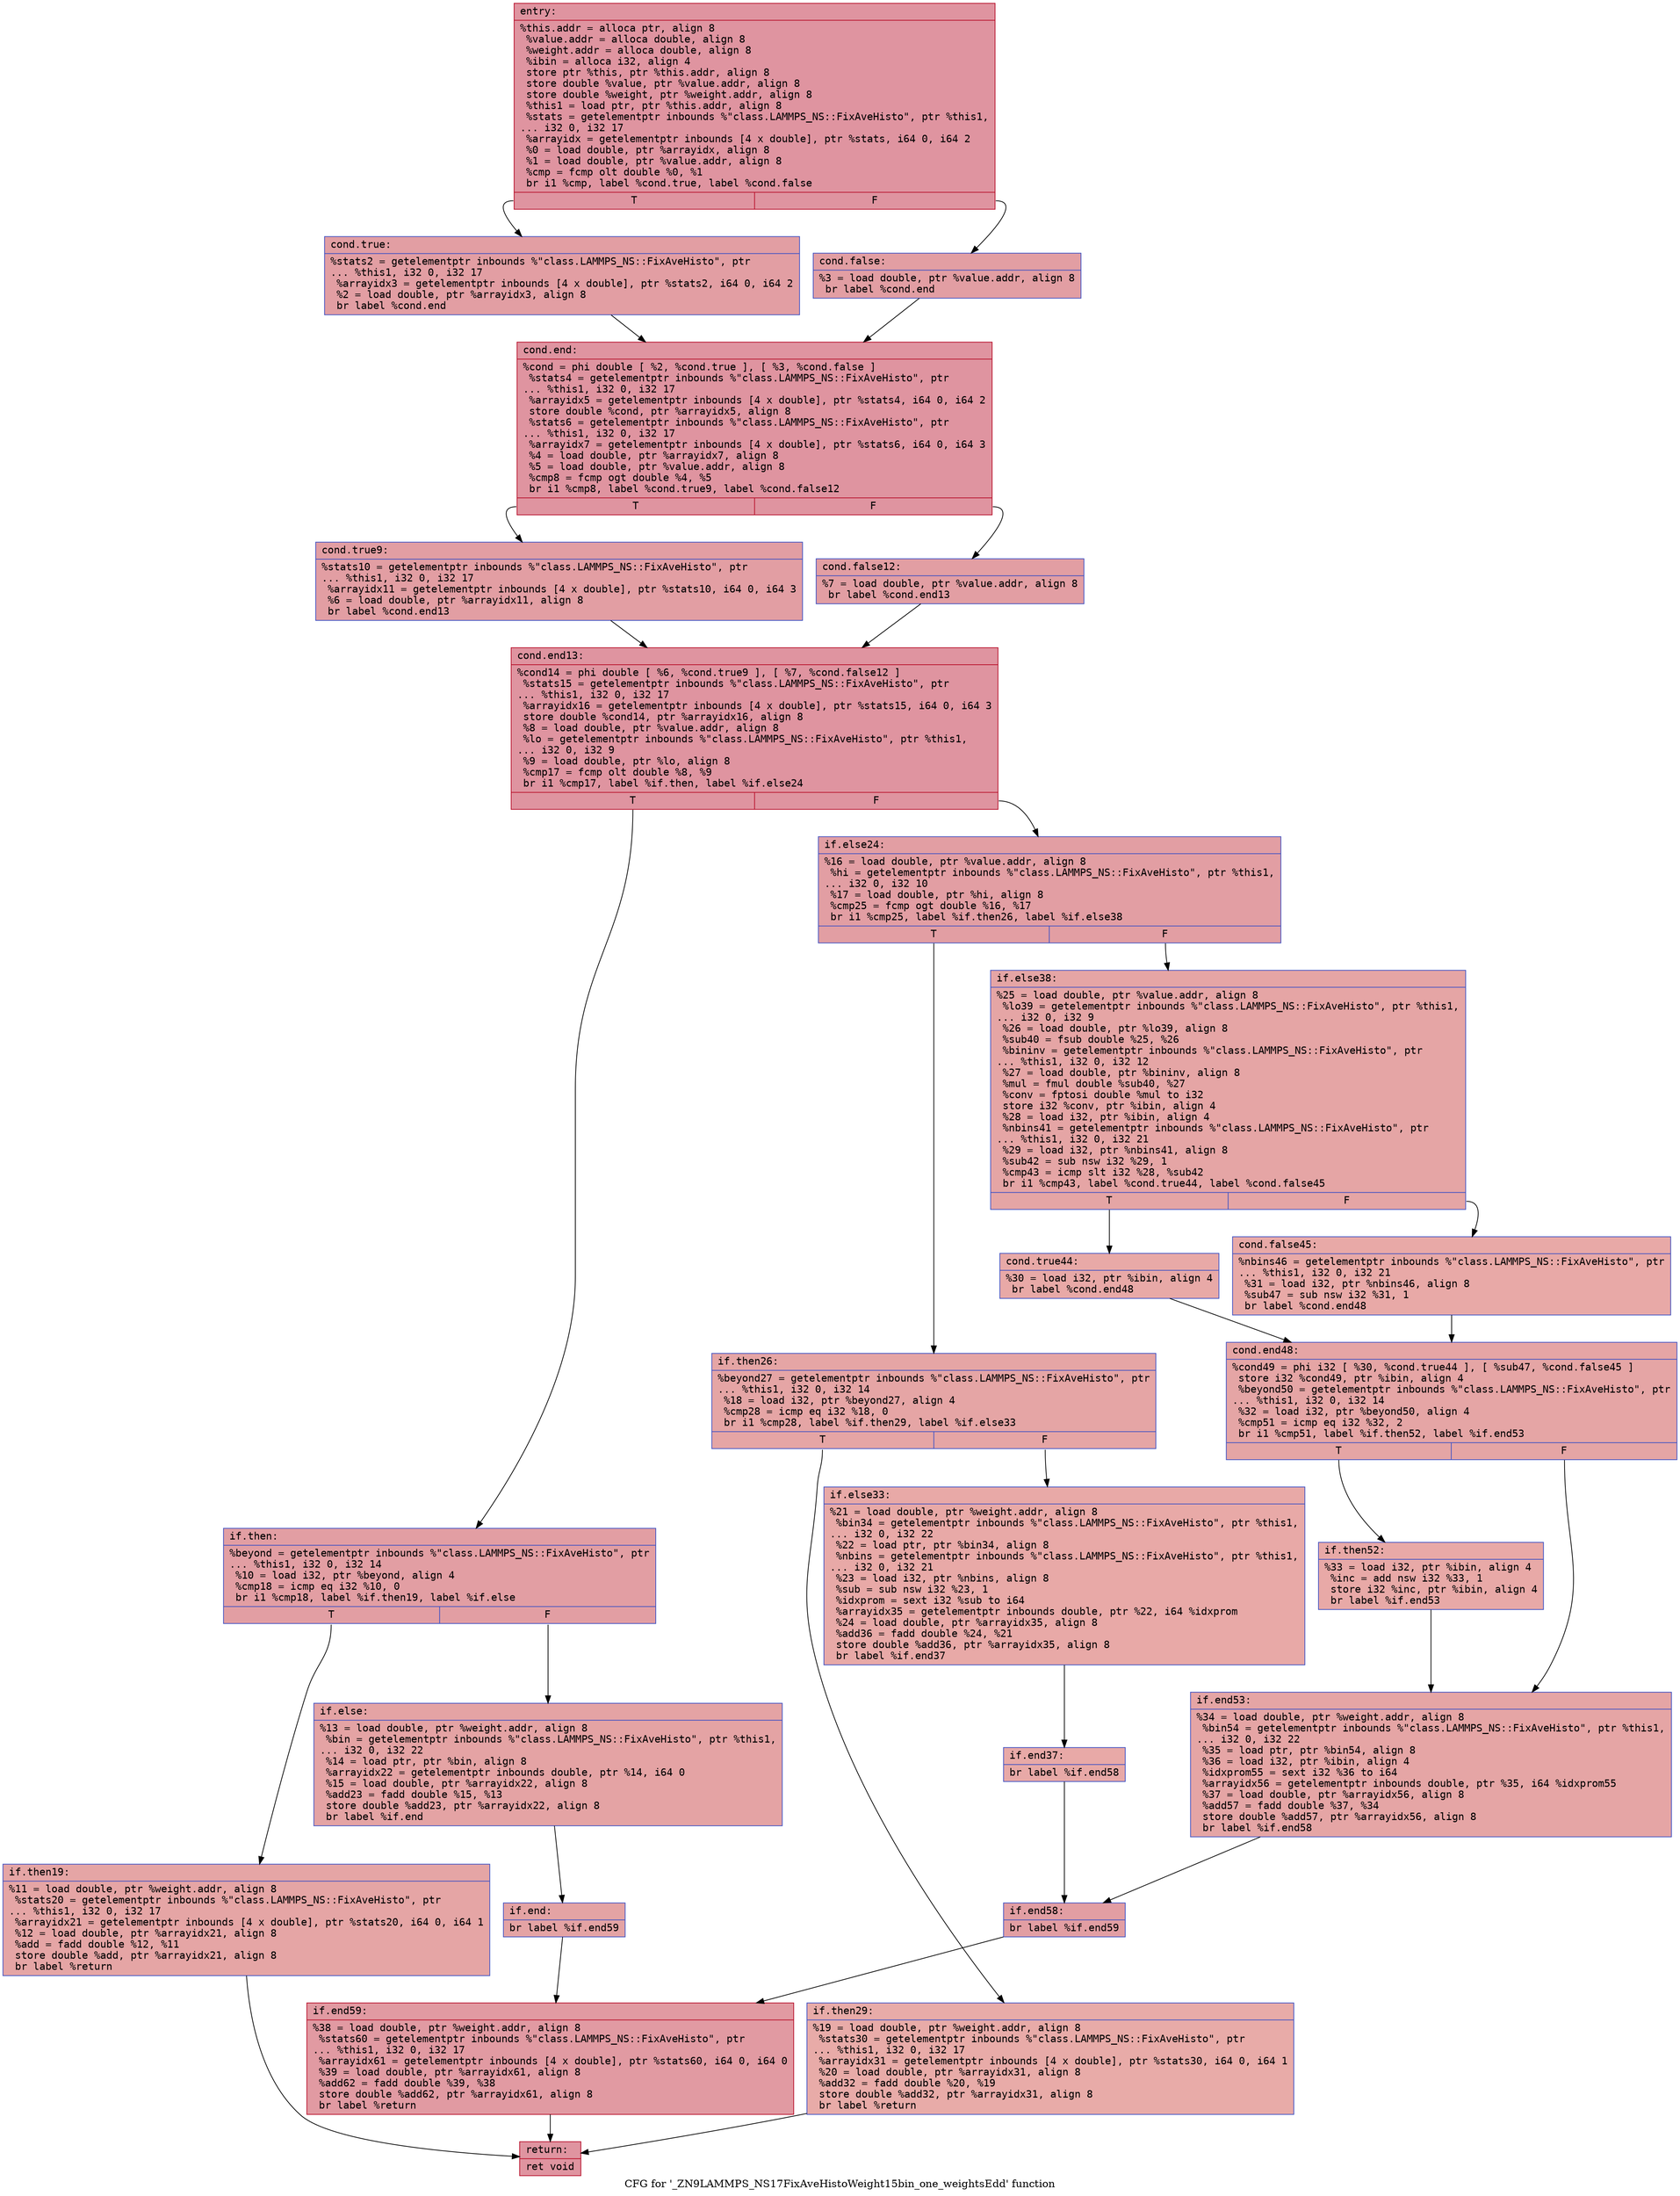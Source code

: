 digraph "CFG for '_ZN9LAMMPS_NS17FixAveHistoWeight15bin_one_weightsEdd' function" {
	label="CFG for '_ZN9LAMMPS_NS17FixAveHistoWeight15bin_one_weightsEdd' function";

	Node0x557d5be31d60 [shape=record,color="#b70d28ff", style=filled, fillcolor="#b70d2870" fontname="Courier",label="{entry:\l|  %this.addr = alloca ptr, align 8\l  %value.addr = alloca double, align 8\l  %weight.addr = alloca double, align 8\l  %ibin = alloca i32, align 4\l  store ptr %this, ptr %this.addr, align 8\l  store double %value, ptr %value.addr, align 8\l  store double %weight, ptr %weight.addr, align 8\l  %this1 = load ptr, ptr %this.addr, align 8\l  %stats = getelementptr inbounds %\"class.LAMMPS_NS::FixAveHisto\", ptr %this1,\l... i32 0, i32 17\l  %arrayidx = getelementptr inbounds [4 x double], ptr %stats, i64 0, i64 2\l  %0 = load double, ptr %arrayidx, align 8\l  %1 = load double, ptr %value.addr, align 8\l  %cmp = fcmp olt double %0, %1\l  br i1 %cmp, label %cond.true, label %cond.false\l|{<s0>T|<s1>F}}"];
	Node0x557d5be31d60:s0 -> Node0x557d5be325b0[tooltip="entry -> cond.true\nProbability 50.00%" ];
	Node0x557d5be31d60:s1 -> Node0x557d5be327d0[tooltip="entry -> cond.false\nProbability 50.00%" ];
	Node0x557d5be325b0 [shape=record,color="#3d50c3ff", style=filled, fillcolor="#be242e70" fontname="Courier",label="{cond.true:\l|  %stats2 = getelementptr inbounds %\"class.LAMMPS_NS::FixAveHisto\", ptr\l... %this1, i32 0, i32 17\l  %arrayidx3 = getelementptr inbounds [4 x double], ptr %stats2, i64 0, i64 2\l  %2 = load double, ptr %arrayidx3, align 8\l  br label %cond.end\l}"];
	Node0x557d5be325b0 -> Node0x557d5be32b50[tooltip="cond.true -> cond.end\nProbability 100.00%" ];
	Node0x557d5be327d0 [shape=record,color="#3d50c3ff", style=filled, fillcolor="#be242e70" fontname="Courier",label="{cond.false:\l|  %3 = load double, ptr %value.addr, align 8\l  br label %cond.end\l}"];
	Node0x557d5be327d0 -> Node0x557d5be32b50[tooltip="cond.false -> cond.end\nProbability 100.00%" ];
	Node0x557d5be32b50 [shape=record,color="#b70d28ff", style=filled, fillcolor="#b70d2870" fontname="Courier",label="{cond.end:\l|  %cond = phi double [ %2, %cond.true ], [ %3, %cond.false ]\l  %stats4 = getelementptr inbounds %\"class.LAMMPS_NS::FixAveHisto\", ptr\l... %this1, i32 0, i32 17\l  %arrayidx5 = getelementptr inbounds [4 x double], ptr %stats4, i64 0, i64 2\l  store double %cond, ptr %arrayidx5, align 8\l  %stats6 = getelementptr inbounds %\"class.LAMMPS_NS::FixAveHisto\", ptr\l... %this1, i32 0, i32 17\l  %arrayidx7 = getelementptr inbounds [4 x double], ptr %stats6, i64 0, i64 3\l  %4 = load double, ptr %arrayidx7, align 8\l  %5 = load double, ptr %value.addr, align 8\l  %cmp8 = fcmp ogt double %4, %5\l  br i1 %cmp8, label %cond.true9, label %cond.false12\l|{<s0>T|<s1>F}}"];
	Node0x557d5be32b50:s0 -> Node0x557d5be33340[tooltip="cond.end -> cond.true9\nProbability 50.00%" ];
	Node0x557d5be32b50:s1 -> Node0x557d5be333c0[tooltip="cond.end -> cond.false12\nProbability 50.00%" ];
	Node0x557d5be33340 [shape=record,color="#3d50c3ff", style=filled, fillcolor="#be242e70" fontname="Courier",label="{cond.true9:\l|  %stats10 = getelementptr inbounds %\"class.LAMMPS_NS::FixAveHisto\", ptr\l... %this1, i32 0, i32 17\l  %arrayidx11 = getelementptr inbounds [4 x double], ptr %stats10, i64 0, i64 3\l  %6 = load double, ptr %arrayidx11, align 8\l  br label %cond.end13\l}"];
	Node0x557d5be33340 -> Node0x557d5be338d0[tooltip="cond.true9 -> cond.end13\nProbability 100.00%" ];
	Node0x557d5be333c0 [shape=record,color="#3d50c3ff", style=filled, fillcolor="#be242e70" fontname="Courier",label="{cond.false12:\l|  %7 = load double, ptr %value.addr, align 8\l  br label %cond.end13\l}"];
	Node0x557d5be333c0 -> Node0x557d5be338d0[tooltip="cond.false12 -> cond.end13\nProbability 100.00%" ];
	Node0x557d5be338d0 [shape=record,color="#b70d28ff", style=filled, fillcolor="#b70d2870" fontname="Courier",label="{cond.end13:\l|  %cond14 = phi double [ %6, %cond.true9 ], [ %7, %cond.false12 ]\l  %stats15 = getelementptr inbounds %\"class.LAMMPS_NS::FixAveHisto\", ptr\l... %this1, i32 0, i32 17\l  %arrayidx16 = getelementptr inbounds [4 x double], ptr %stats15, i64 0, i64 3\l  store double %cond14, ptr %arrayidx16, align 8\l  %8 = load double, ptr %value.addr, align 8\l  %lo = getelementptr inbounds %\"class.LAMMPS_NS::FixAveHisto\", ptr %this1,\l... i32 0, i32 9\l  %9 = load double, ptr %lo, align 8\l  %cmp17 = fcmp olt double %8, %9\l  br i1 %cmp17, label %if.then, label %if.else24\l|{<s0>T|<s1>F}}"];
	Node0x557d5be338d0:s0 -> Node0x557d5be33fd0[tooltip="cond.end13 -> if.then\nProbability 50.00%" ];
	Node0x557d5be338d0:s1 -> Node0x557d5be34040[tooltip="cond.end13 -> if.else24\nProbability 50.00%" ];
	Node0x557d5be33fd0 [shape=record,color="#3d50c3ff", style=filled, fillcolor="#be242e70" fontname="Courier",label="{if.then:\l|  %beyond = getelementptr inbounds %\"class.LAMMPS_NS::FixAveHisto\", ptr\l... %this1, i32 0, i32 14\l  %10 = load i32, ptr %beyond, align 4\l  %cmp18 = icmp eq i32 %10, 0\l  br i1 %cmp18, label %if.then19, label %if.else\l|{<s0>T|<s1>F}}"];
	Node0x557d5be33fd0:s0 -> Node0x557d5be343b0[tooltip="if.then -> if.then19\nProbability 37.50%" ];
	Node0x557d5be33fd0:s1 -> Node0x557d5be34430[tooltip="if.then -> if.else\nProbability 62.50%" ];
	Node0x557d5be343b0 [shape=record,color="#3d50c3ff", style=filled, fillcolor="#c5333470" fontname="Courier",label="{if.then19:\l|  %11 = load double, ptr %weight.addr, align 8\l  %stats20 = getelementptr inbounds %\"class.LAMMPS_NS::FixAveHisto\", ptr\l... %this1, i32 0, i32 17\l  %arrayidx21 = getelementptr inbounds [4 x double], ptr %stats20, i64 0, i64 1\l  %12 = load double, ptr %arrayidx21, align 8\l  %add = fadd double %12, %11\l  store double %add, ptr %arrayidx21, align 8\l  br label %return\l}"];
	Node0x557d5be343b0 -> Node0x557d5be34970[tooltip="if.then19 -> return\nProbability 100.00%" ];
	Node0x557d5be34430 [shape=record,color="#3d50c3ff", style=filled, fillcolor="#c32e3170" fontname="Courier",label="{if.else:\l|  %13 = load double, ptr %weight.addr, align 8\l  %bin = getelementptr inbounds %\"class.LAMMPS_NS::FixAveHisto\", ptr %this1,\l... i32 0, i32 22\l  %14 = load ptr, ptr %bin, align 8\l  %arrayidx22 = getelementptr inbounds double, ptr %14, i64 0\l  %15 = load double, ptr %arrayidx22, align 8\l  %add23 = fadd double %15, %13\l  store double %add23, ptr %arrayidx22, align 8\l  br label %if.end\l}"];
	Node0x557d5be34430 -> Node0x557d5be34ed0[tooltip="if.else -> if.end\nProbability 100.00%" ];
	Node0x557d5be34ed0 [shape=record,color="#3d50c3ff", style=filled, fillcolor="#c32e3170" fontname="Courier",label="{if.end:\l|  br label %if.end59\l}"];
	Node0x557d5be34ed0 -> Node0x557d5be34fb0[tooltip="if.end -> if.end59\nProbability 100.00%" ];
	Node0x557d5be34040 [shape=record,color="#3d50c3ff", style=filled, fillcolor="#be242e70" fontname="Courier",label="{if.else24:\l|  %16 = load double, ptr %value.addr, align 8\l  %hi = getelementptr inbounds %\"class.LAMMPS_NS::FixAveHisto\", ptr %this1,\l... i32 0, i32 10\l  %17 = load double, ptr %hi, align 8\l  %cmp25 = fcmp ogt double %16, %17\l  br i1 %cmp25, label %if.then26, label %if.else38\l|{<s0>T|<s1>F}}"];
	Node0x557d5be34040:s0 -> Node0x557d5be35950[tooltip="if.else24 -> if.then26\nProbability 50.00%" ];
	Node0x557d5be34040:s1 -> Node0x557d5be359d0[tooltip="if.else24 -> if.else38\nProbability 50.00%" ];
	Node0x557d5be35950 [shape=record,color="#3d50c3ff", style=filled, fillcolor="#c5333470" fontname="Courier",label="{if.then26:\l|  %beyond27 = getelementptr inbounds %\"class.LAMMPS_NS::FixAveHisto\", ptr\l... %this1, i32 0, i32 14\l  %18 = load i32, ptr %beyond27, align 4\l  %cmp28 = icmp eq i32 %18, 0\l  br i1 %cmp28, label %if.then29, label %if.else33\l|{<s0>T|<s1>F}}"];
	Node0x557d5be35950:s0 -> Node0x557d5be35d20[tooltip="if.then26 -> if.then29\nProbability 37.50%" ];
	Node0x557d5be35950:s1 -> Node0x557d5be35da0[tooltip="if.then26 -> if.else33\nProbability 62.50%" ];
	Node0x557d5be35d20 [shape=record,color="#3d50c3ff", style=filled, fillcolor="#cc403a70" fontname="Courier",label="{if.then29:\l|  %19 = load double, ptr %weight.addr, align 8\l  %stats30 = getelementptr inbounds %\"class.LAMMPS_NS::FixAveHisto\", ptr\l... %this1, i32 0, i32 17\l  %arrayidx31 = getelementptr inbounds [4 x double], ptr %stats30, i64 0, i64 1\l  %20 = load double, ptr %arrayidx31, align 8\l  %add32 = fadd double %20, %19\l  store double %add32, ptr %arrayidx31, align 8\l  br label %return\l}"];
	Node0x557d5be35d20 -> Node0x557d5be34970[tooltip="if.then29 -> return\nProbability 100.00%" ];
	Node0x557d5be35da0 [shape=record,color="#3d50c3ff", style=filled, fillcolor="#ca3b3770" fontname="Courier",label="{if.else33:\l|  %21 = load double, ptr %weight.addr, align 8\l  %bin34 = getelementptr inbounds %\"class.LAMMPS_NS::FixAveHisto\", ptr %this1,\l... i32 0, i32 22\l  %22 = load ptr, ptr %bin34, align 8\l  %nbins = getelementptr inbounds %\"class.LAMMPS_NS::FixAveHisto\", ptr %this1,\l... i32 0, i32 21\l  %23 = load i32, ptr %nbins, align 8\l  %sub = sub nsw i32 %23, 1\l  %idxprom = sext i32 %sub to i64\l  %arrayidx35 = getelementptr inbounds double, ptr %22, i64 %idxprom\l  %24 = load double, ptr %arrayidx35, align 8\l  %add36 = fadd double %24, %21\l  store double %add36, ptr %arrayidx35, align 8\l  br label %if.end37\l}"];
	Node0x557d5be35da0 -> Node0x557d5be36a80[tooltip="if.else33 -> if.end37\nProbability 100.00%" ];
	Node0x557d5be36a80 [shape=record,color="#3d50c3ff", style=filled, fillcolor="#ca3b3770" fontname="Courier",label="{if.end37:\l|  br label %if.end58\l}"];
	Node0x557d5be36a80 -> Node0x557d5be36b70[tooltip="if.end37 -> if.end58\nProbability 100.00%" ];
	Node0x557d5be359d0 [shape=record,color="#3d50c3ff", style=filled, fillcolor="#c5333470" fontname="Courier",label="{if.else38:\l|  %25 = load double, ptr %value.addr, align 8\l  %lo39 = getelementptr inbounds %\"class.LAMMPS_NS::FixAveHisto\", ptr %this1,\l... i32 0, i32 9\l  %26 = load double, ptr %lo39, align 8\l  %sub40 = fsub double %25, %26\l  %bininv = getelementptr inbounds %\"class.LAMMPS_NS::FixAveHisto\", ptr\l... %this1, i32 0, i32 12\l  %27 = load double, ptr %bininv, align 8\l  %mul = fmul double %sub40, %27\l  %conv = fptosi double %mul to i32\l  store i32 %conv, ptr %ibin, align 4\l  %28 = load i32, ptr %ibin, align 4\l  %nbins41 = getelementptr inbounds %\"class.LAMMPS_NS::FixAveHisto\", ptr\l... %this1, i32 0, i32 21\l  %29 = load i32, ptr %nbins41, align 8\l  %sub42 = sub nsw i32 %29, 1\l  %cmp43 = icmp slt i32 %28, %sub42\l  br i1 %cmp43, label %cond.true44, label %cond.false45\l|{<s0>T|<s1>F}}"];
	Node0x557d5be359d0:s0 -> Node0x557d5be48260[tooltip="if.else38 -> cond.true44\nProbability 50.00%" ];
	Node0x557d5be359d0:s1 -> Node0x557d5be482e0[tooltip="if.else38 -> cond.false45\nProbability 50.00%" ];
	Node0x557d5be48260 [shape=record,color="#3d50c3ff", style=filled, fillcolor="#ca3b3770" fontname="Courier",label="{cond.true44:\l|  %30 = load i32, ptr %ibin, align 4\l  br label %cond.end48\l}"];
	Node0x557d5be48260 -> Node0x557d5be48490[tooltip="cond.true44 -> cond.end48\nProbability 100.00%" ];
	Node0x557d5be482e0 [shape=record,color="#3d50c3ff", style=filled, fillcolor="#ca3b3770" fontname="Courier",label="{cond.false45:\l|  %nbins46 = getelementptr inbounds %\"class.LAMMPS_NS::FixAveHisto\", ptr\l... %this1, i32 0, i32 21\l  %31 = load i32, ptr %nbins46, align 8\l  %sub47 = sub nsw i32 %31, 1\l  br label %cond.end48\l}"];
	Node0x557d5be482e0 -> Node0x557d5be48490[tooltip="cond.false45 -> cond.end48\nProbability 100.00%" ];
	Node0x557d5be48490 [shape=record,color="#3d50c3ff", style=filled, fillcolor="#c5333470" fontname="Courier",label="{cond.end48:\l|  %cond49 = phi i32 [ %30, %cond.true44 ], [ %sub47, %cond.false45 ]\l  store i32 %cond49, ptr %ibin, align 4\l  %beyond50 = getelementptr inbounds %\"class.LAMMPS_NS::FixAveHisto\", ptr\l... %this1, i32 0, i32 14\l  %32 = load i32, ptr %beyond50, align 4\l  %cmp51 = icmp eq i32 %32, 2\l  br i1 %cmp51, label %if.then52, label %if.end53\l|{<s0>T|<s1>F}}"];
	Node0x557d5be48490:s0 -> Node0x557d5be48ae0[tooltip="cond.end48 -> if.then52\nProbability 50.00%" ];
	Node0x557d5be48490:s1 -> Node0x557d5be48bc0[tooltip="cond.end48 -> if.end53\nProbability 50.00%" ];
	Node0x557d5be48ae0 [shape=record,color="#3d50c3ff", style=filled, fillcolor="#ca3b3770" fontname="Courier",label="{if.then52:\l|  %33 = load i32, ptr %ibin, align 4\l  %inc = add nsw i32 %33, 1\l  store i32 %inc, ptr %ibin, align 4\l  br label %if.end53\l}"];
	Node0x557d5be48ae0 -> Node0x557d5be48bc0[tooltip="if.then52 -> if.end53\nProbability 100.00%" ];
	Node0x557d5be48bc0 [shape=record,color="#3d50c3ff", style=filled, fillcolor="#c5333470" fontname="Courier",label="{if.end53:\l|  %34 = load double, ptr %weight.addr, align 8\l  %bin54 = getelementptr inbounds %\"class.LAMMPS_NS::FixAveHisto\", ptr %this1,\l... i32 0, i32 22\l  %35 = load ptr, ptr %bin54, align 8\l  %36 = load i32, ptr %ibin, align 4\l  %idxprom55 = sext i32 %36 to i64\l  %arrayidx56 = getelementptr inbounds double, ptr %35, i64 %idxprom55\l  %37 = load double, ptr %arrayidx56, align 8\l  %add57 = fadd double %37, %34\l  store double %add57, ptr %arrayidx56, align 8\l  br label %if.end58\l}"];
	Node0x557d5be48bc0 -> Node0x557d5be36b70[tooltip="if.end53 -> if.end58\nProbability 100.00%" ];
	Node0x557d5be36b70 [shape=record,color="#3d50c3ff", style=filled, fillcolor="#be242e70" fontname="Courier",label="{if.end58:\l|  br label %if.end59\l}"];
	Node0x557d5be36b70 -> Node0x557d5be34fb0[tooltip="if.end58 -> if.end59\nProbability 100.00%" ];
	Node0x557d5be34fb0 [shape=record,color="#b70d28ff", style=filled, fillcolor="#bb1b2c70" fontname="Courier",label="{if.end59:\l|  %38 = load double, ptr %weight.addr, align 8\l  %stats60 = getelementptr inbounds %\"class.LAMMPS_NS::FixAveHisto\", ptr\l... %this1, i32 0, i32 17\l  %arrayidx61 = getelementptr inbounds [4 x double], ptr %stats60, i64 0, i64 0\l  %39 = load double, ptr %arrayidx61, align 8\l  %add62 = fadd double %39, %38\l  store double %add62, ptr %arrayidx61, align 8\l  br label %return\l}"];
	Node0x557d5be34fb0 -> Node0x557d5be34970[tooltip="if.end59 -> return\nProbability 100.00%" ];
	Node0x557d5be34970 [shape=record,color="#b70d28ff", style=filled, fillcolor="#b70d2870" fontname="Courier",label="{return:\l|  ret void\l}"];
}
